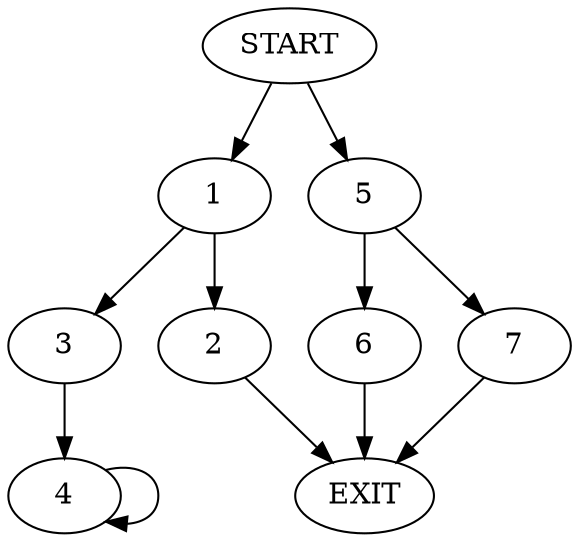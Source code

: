 digraph {
0 [label="START"]
8 [label="EXIT"]
0 -> 1
1 -> 2
1 -> 3
3 -> 4
2 -> 8
4 -> 4
0 -> 5
5 -> 6
5 -> 7
6 -> 8
7 -> 8
}
